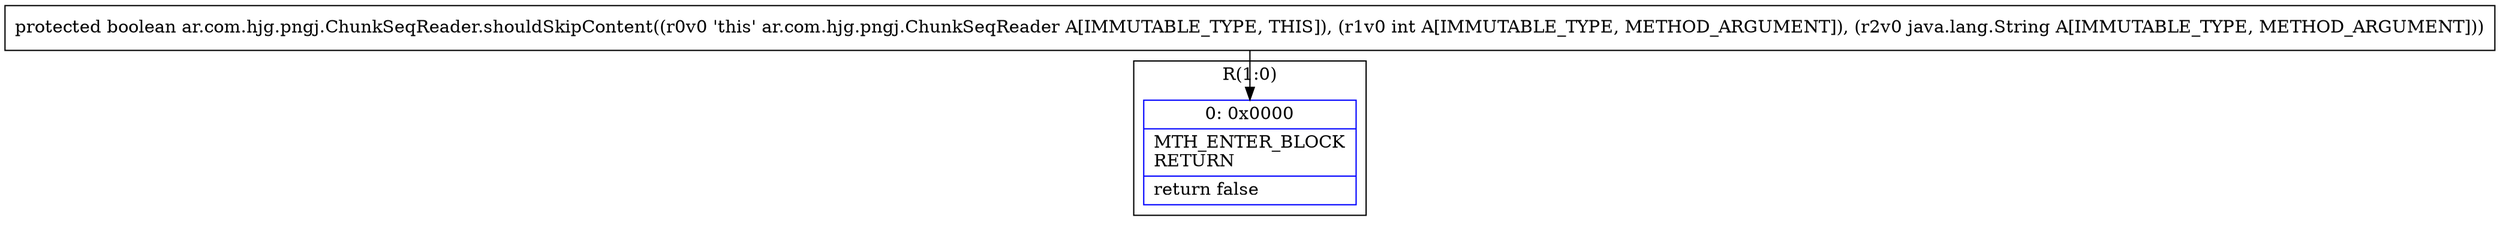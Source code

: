 digraph "CFG forar.com.hjg.pngj.ChunkSeqReader.shouldSkipContent(ILjava\/lang\/String;)Z" {
subgraph cluster_Region_313174275 {
label = "R(1:0)";
node [shape=record,color=blue];
Node_0 [shape=record,label="{0\:\ 0x0000|MTH_ENTER_BLOCK\lRETURN\l|return false\l}"];
}
MethodNode[shape=record,label="{protected boolean ar.com.hjg.pngj.ChunkSeqReader.shouldSkipContent((r0v0 'this' ar.com.hjg.pngj.ChunkSeqReader A[IMMUTABLE_TYPE, THIS]), (r1v0 int A[IMMUTABLE_TYPE, METHOD_ARGUMENT]), (r2v0 java.lang.String A[IMMUTABLE_TYPE, METHOD_ARGUMENT])) }"];
MethodNode -> Node_0;
}

